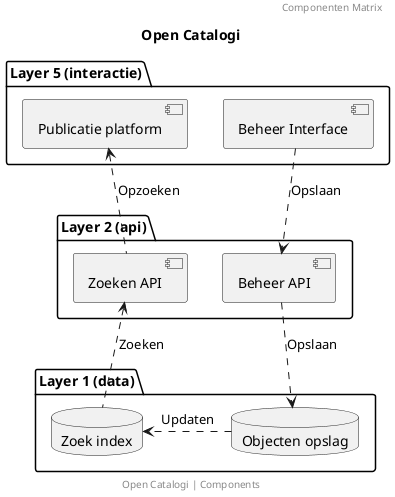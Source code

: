 @startuml
title: Open Catalogi
footer: Open Catalogi | Components
header: Componenten Matrix


package "Layer 5 (interactie)" {
 [Publicatie platform] as userUi
 [Beheer Interface] as adminUI
}


package "Layer 2 (api)" {
 [Zoeken API] as searchAPI
 [Beheer API] as beheerAPI
}

package "Layer 1 (data)" {
database "Zoek index" as elastic
database "Objecten opslag" as ORC
}

adminUI .down.> beheerAPI: Opslaan
userUi <.down. searchAPI: Opzoeken
beheerAPI .down.> ORC: Opslaan
searchAPI <.down. elastic: Zoeken
ORC .right.> elastic: Updaten
@enduml